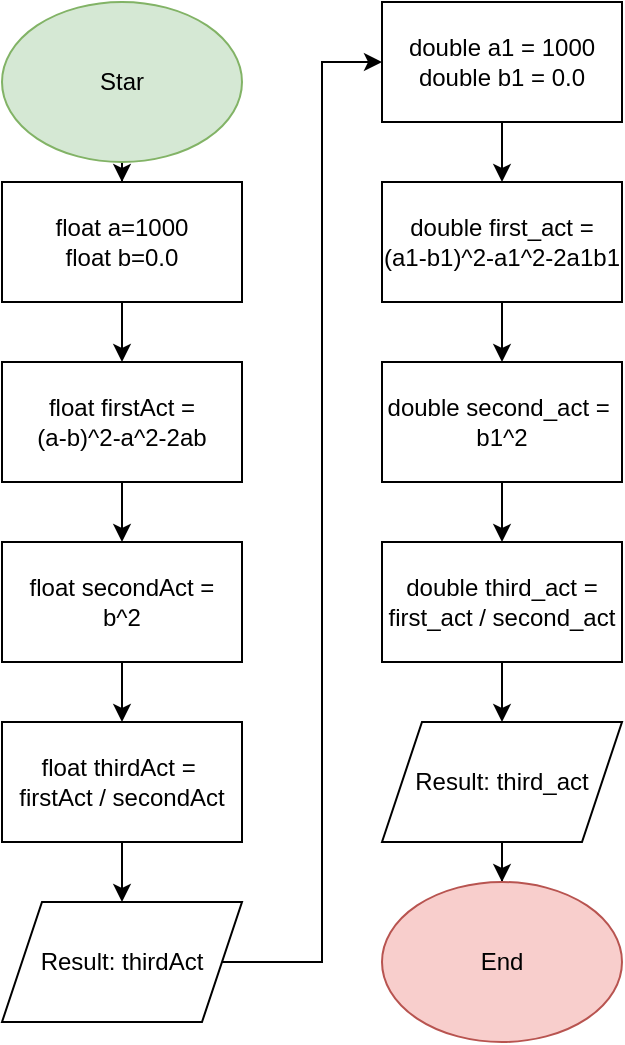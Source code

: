 <mxfile version="24.7.17">
  <diagram name="Страница — 1" id="35fQ_zyNvFhBD2qUZ-KV">
    <mxGraphModel dx="1366" dy="735" grid="1" gridSize="10" guides="1" tooltips="1" connect="1" arrows="1" fold="1" page="1" pageScale="1" pageWidth="827" pageHeight="1169" math="0" shadow="0">
      <root>
        <mxCell id="0" />
        <mxCell id="1" parent="0" />
        <mxCell id="6lx5HCdfcQxR4byMjE_l-5" value="" style="edgeStyle=orthogonalEdgeStyle;rounded=0;orthogonalLoop=1;jettySize=auto;html=1;" edge="1" parent="1" source="6lx5HCdfcQxR4byMjE_l-1" target="6lx5HCdfcQxR4byMjE_l-4">
          <mxGeometry relative="1" as="geometry" />
        </mxCell>
        <mxCell id="6lx5HCdfcQxR4byMjE_l-1" value="Star" style="ellipse;whiteSpace=wrap;html=1;fillColor=#d5e8d4;strokeColor=#82b366;" vertex="1" parent="1">
          <mxGeometry width="120" height="80" as="geometry" />
        </mxCell>
        <mxCell id="6lx5HCdfcQxR4byMjE_l-7" value="" style="edgeStyle=orthogonalEdgeStyle;rounded=0;orthogonalLoop=1;jettySize=auto;html=1;" edge="1" parent="1" source="6lx5HCdfcQxR4byMjE_l-4" target="6lx5HCdfcQxR4byMjE_l-6">
          <mxGeometry relative="1" as="geometry" />
        </mxCell>
        <mxCell id="6lx5HCdfcQxR4byMjE_l-4" value="float a=1000&lt;br&gt;float b=0.0" style="whiteSpace=wrap;html=1;" vertex="1" parent="1">
          <mxGeometry y="90" width="120" height="60" as="geometry" />
        </mxCell>
        <mxCell id="6lx5HCdfcQxR4byMjE_l-9" value="" style="edgeStyle=orthogonalEdgeStyle;rounded=0;orthogonalLoop=1;jettySize=auto;html=1;" edge="1" parent="1" source="6lx5HCdfcQxR4byMjE_l-6" target="6lx5HCdfcQxR4byMjE_l-8">
          <mxGeometry relative="1" as="geometry" />
        </mxCell>
        <mxCell id="6lx5HCdfcQxR4byMjE_l-6" value="float firstAct =&lt;br&gt;(a-b)^2-a^2-2ab" style="whiteSpace=wrap;html=1;" vertex="1" parent="1">
          <mxGeometry y="180" width="120" height="60" as="geometry" />
        </mxCell>
        <mxCell id="6lx5HCdfcQxR4byMjE_l-11" value="" style="edgeStyle=orthogonalEdgeStyle;rounded=0;orthogonalLoop=1;jettySize=auto;html=1;" edge="1" parent="1" source="6lx5HCdfcQxR4byMjE_l-8" target="6lx5HCdfcQxR4byMjE_l-10">
          <mxGeometry relative="1" as="geometry" />
        </mxCell>
        <mxCell id="6lx5HCdfcQxR4byMjE_l-8" value="float secondAct =&lt;br&gt;b^2" style="whiteSpace=wrap;html=1;" vertex="1" parent="1">
          <mxGeometry y="270" width="120" height="60" as="geometry" />
        </mxCell>
        <mxCell id="6lx5HCdfcQxR4byMjE_l-15" value="" style="edgeStyle=orthogonalEdgeStyle;rounded=0;orthogonalLoop=1;jettySize=auto;html=1;" edge="1" parent="1" source="6lx5HCdfcQxR4byMjE_l-10" target="6lx5HCdfcQxR4byMjE_l-14">
          <mxGeometry relative="1" as="geometry" />
        </mxCell>
        <mxCell id="6lx5HCdfcQxR4byMjE_l-10" value="float thirdAct =&amp;nbsp;&lt;br&gt;firstAct / secondAct" style="whiteSpace=wrap;html=1;" vertex="1" parent="1">
          <mxGeometry y="360" width="120" height="60" as="geometry" />
        </mxCell>
        <mxCell id="6lx5HCdfcQxR4byMjE_l-16" style="edgeStyle=orthogonalEdgeStyle;rounded=0;orthogonalLoop=1;jettySize=auto;html=1;exitX=1;exitY=0.5;exitDx=0;exitDy=0;entryX=0;entryY=0.5;entryDx=0;entryDy=0;" edge="1" parent="1" source="6lx5HCdfcQxR4byMjE_l-14" target="6lx5HCdfcQxR4byMjE_l-17">
          <mxGeometry relative="1" as="geometry">
            <mxPoint x="200" y="40" as="targetPoint" />
            <Array as="points">
              <mxPoint x="160" y="480" />
              <mxPoint x="160" y="30" />
            </Array>
          </mxGeometry>
        </mxCell>
        <mxCell id="6lx5HCdfcQxR4byMjE_l-14" value="Result: thirdAct" style="shape=parallelogram;perimeter=parallelogramPerimeter;whiteSpace=wrap;html=1;fixedSize=1;" vertex="1" parent="1">
          <mxGeometry y="450" width="120" height="60" as="geometry" />
        </mxCell>
        <mxCell id="6lx5HCdfcQxR4byMjE_l-19" value="" style="edgeStyle=orthogonalEdgeStyle;rounded=0;orthogonalLoop=1;jettySize=auto;html=1;" edge="1" parent="1" source="6lx5HCdfcQxR4byMjE_l-17" target="6lx5HCdfcQxR4byMjE_l-18">
          <mxGeometry relative="1" as="geometry" />
        </mxCell>
        <mxCell id="6lx5HCdfcQxR4byMjE_l-17" value="double a1 = 1000&lt;br&gt;double b1 = 0.0" style="rounded=0;whiteSpace=wrap;html=1;" vertex="1" parent="1">
          <mxGeometry x="190" width="120" height="60" as="geometry" />
        </mxCell>
        <mxCell id="6lx5HCdfcQxR4byMjE_l-21" value="" style="edgeStyle=orthogonalEdgeStyle;rounded=0;orthogonalLoop=1;jettySize=auto;html=1;" edge="1" parent="1" source="6lx5HCdfcQxR4byMjE_l-18" target="6lx5HCdfcQxR4byMjE_l-20">
          <mxGeometry relative="1" as="geometry" />
        </mxCell>
        <mxCell id="6lx5HCdfcQxR4byMjE_l-18" value="double first_act =&lt;div&gt;(a1-b1)^2-a1^2-2a1b1&lt;br&gt;&lt;/div&gt;" style="whiteSpace=wrap;html=1;rounded=0;" vertex="1" parent="1">
          <mxGeometry x="190" y="90" width="120" height="60" as="geometry" />
        </mxCell>
        <mxCell id="6lx5HCdfcQxR4byMjE_l-23" value="" style="edgeStyle=orthogonalEdgeStyle;rounded=0;orthogonalLoop=1;jettySize=auto;html=1;" edge="1" parent="1" source="6lx5HCdfcQxR4byMjE_l-20" target="6lx5HCdfcQxR4byMjE_l-22">
          <mxGeometry relative="1" as="geometry" />
        </mxCell>
        <mxCell id="6lx5HCdfcQxR4byMjE_l-20" value="double second_act =&amp;nbsp;&lt;br&gt;b1^2" style="whiteSpace=wrap;html=1;rounded=0;" vertex="1" parent="1">
          <mxGeometry x="190" y="180" width="120" height="60" as="geometry" />
        </mxCell>
        <mxCell id="6lx5HCdfcQxR4byMjE_l-25" value="" style="edgeStyle=orthogonalEdgeStyle;rounded=0;orthogonalLoop=1;jettySize=auto;html=1;" edge="1" parent="1" source="6lx5HCdfcQxR4byMjE_l-22" target="6lx5HCdfcQxR4byMjE_l-24">
          <mxGeometry relative="1" as="geometry" />
        </mxCell>
        <mxCell id="6lx5HCdfcQxR4byMjE_l-22" value="double third_act =&lt;br&gt;first_act / second_act" style="whiteSpace=wrap;html=1;rounded=0;" vertex="1" parent="1">
          <mxGeometry x="190" y="270" width="120" height="60" as="geometry" />
        </mxCell>
        <mxCell id="6lx5HCdfcQxR4byMjE_l-27" value="" style="edgeStyle=orthogonalEdgeStyle;rounded=0;orthogonalLoop=1;jettySize=auto;html=1;" edge="1" parent="1" source="6lx5HCdfcQxR4byMjE_l-24" target="6lx5HCdfcQxR4byMjE_l-26">
          <mxGeometry relative="1" as="geometry" />
        </mxCell>
        <mxCell id="6lx5HCdfcQxR4byMjE_l-24" value="Result: third_act" style="shape=parallelogram;perimeter=parallelogramPerimeter;whiteSpace=wrap;html=1;fixedSize=1;rounded=0;" vertex="1" parent="1">
          <mxGeometry x="190" y="360" width="120" height="60" as="geometry" />
        </mxCell>
        <mxCell id="6lx5HCdfcQxR4byMjE_l-26" value="End" style="ellipse;whiteSpace=wrap;html=1;fillColor=#f8cecc;strokeColor=#b85450;" vertex="1" parent="1">
          <mxGeometry x="190" y="440" width="120" height="80" as="geometry" />
        </mxCell>
      </root>
    </mxGraphModel>
  </diagram>
</mxfile>

